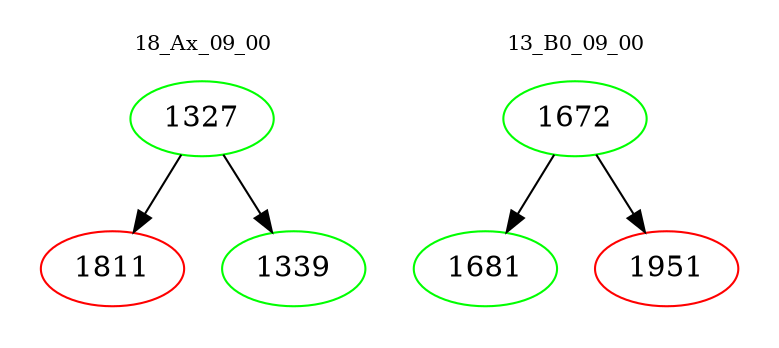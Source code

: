 digraph{
subgraph cluster_0 {
color = white
label = "18_Ax_09_00";
fontsize=10;
T0_1327 [label="1327", color="green"]
T0_1327 -> T0_1811 [color="black"]
T0_1811 [label="1811", color="red"]
T0_1327 -> T0_1339 [color="black"]
T0_1339 [label="1339", color="green"]
}
subgraph cluster_1 {
color = white
label = "13_B0_09_00";
fontsize=10;
T1_1672 [label="1672", color="green"]
T1_1672 -> T1_1681 [color="black"]
T1_1681 [label="1681", color="green"]
T1_1672 -> T1_1951 [color="black"]
T1_1951 [label="1951", color="red"]
}
}
